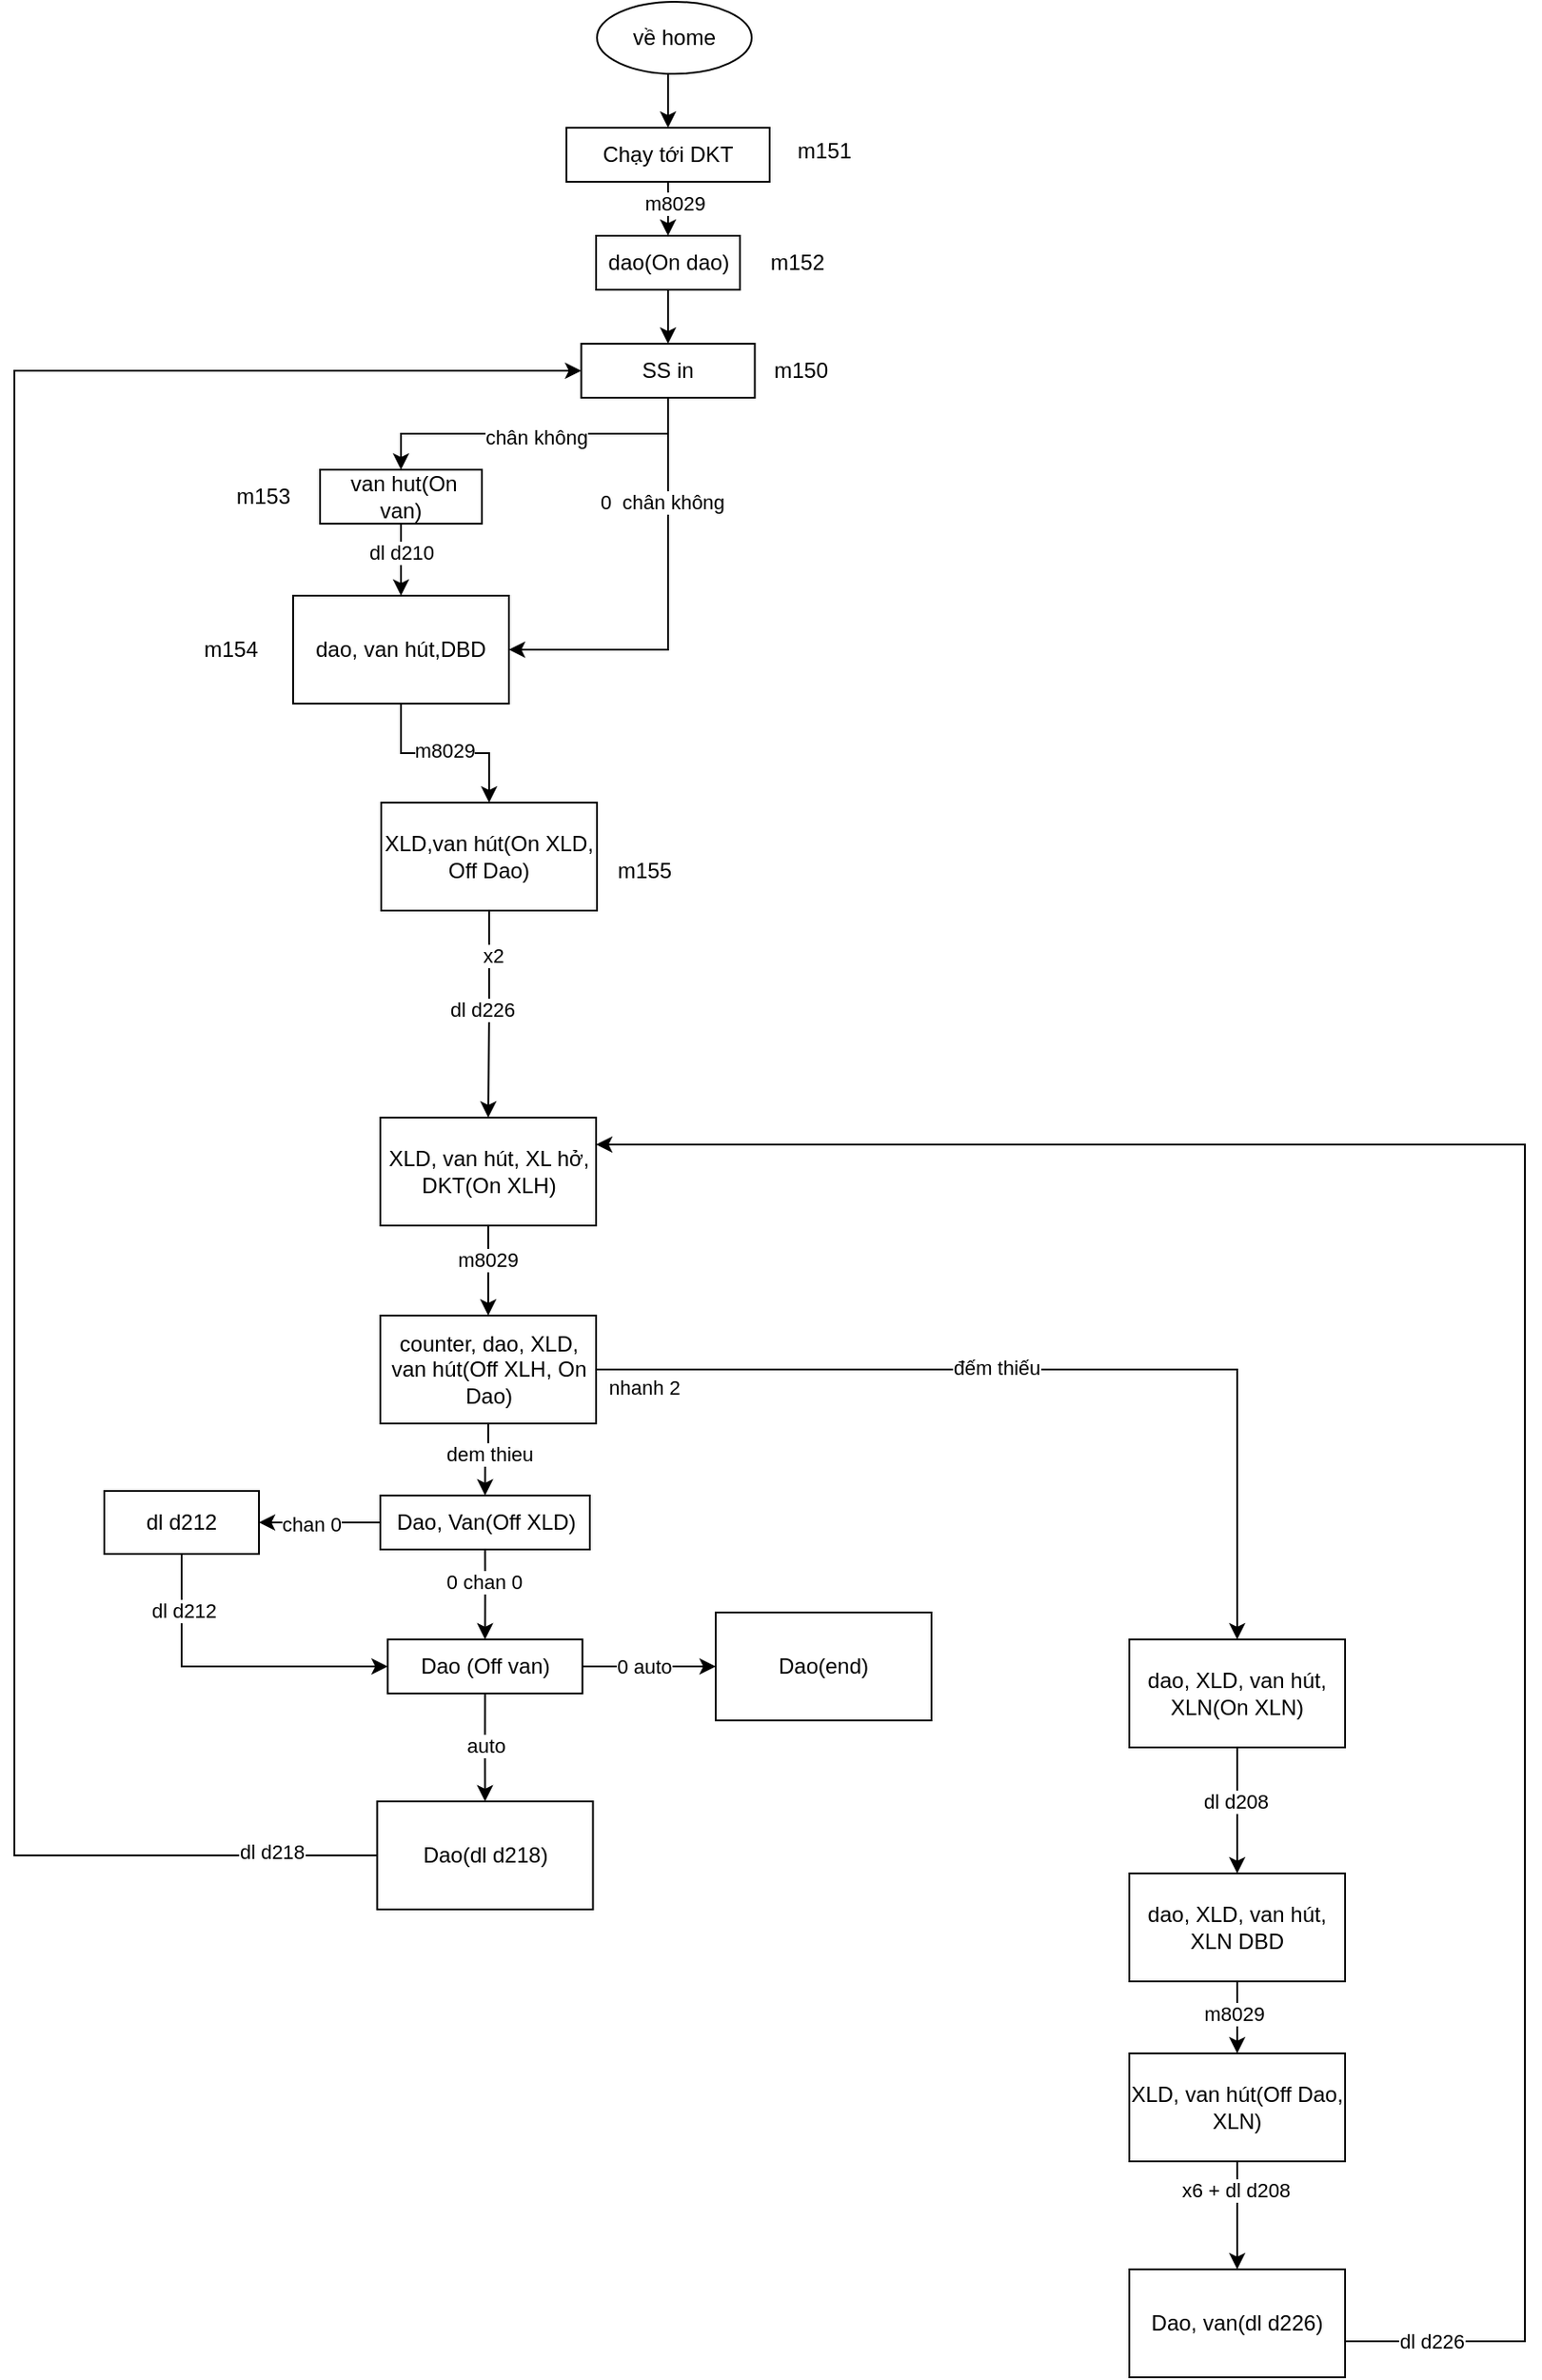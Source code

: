 <mxfile version="22.1.21" type="github">
  <diagram name="Trang-1" id="kp891w1mlpmKAhkwXl1S">
    <mxGraphModel dx="1740" dy="454" grid="1" gridSize="10" guides="1" tooltips="1" connect="1" arrows="1" fold="1" page="1" pageScale="1" pageWidth="827" pageHeight="1169" math="0" shadow="0">
      <root>
        <mxCell id="0" />
        <mxCell id="1" parent="0" />
        <mxCell id="im__YNONFGmedxCCDfSG-3" style="edgeStyle=orthogonalEdgeStyle;rounded=0;orthogonalLoop=1;jettySize=auto;html=1;exitX=0.5;exitY=1;exitDx=0;exitDy=0;entryX=0.5;entryY=0;entryDx=0;entryDy=0;" parent="1" source="im__YNONFGmedxCCDfSG-1" target="im__YNONFGmedxCCDfSG-2" edge="1">
          <mxGeometry relative="1" as="geometry" />
        </mxCell>
        <mxCell id="im__YNONFGmedxCCDfSG-1" value="về home" style="ellipse;whiteSpace=wrap;html=1;" parent="1" vertex="1">
          <mxGeometry x="294" y="140" width="86" height="40" as="geometry" />
        </mxCell>
        <mxCell id="im__YNONFGmedxCCDfSG-5" style="edgeStyle=orthogonalEdgeStyle;rounded=0;orthogonalLoop=1;jettySize=auto;html=1;exitX=0.5;exitY=1;exitDx=0;exitDy=0;entryX=0.5;entryY=0;entryDx=0;entryDy=0;" parent="1" source="im__YNONFGmedxCCDfSG-2" target="im__YNONFGmedxCCDfSG-4" edge="1">
          <mxGeometry relative="1" as="geometry" />
        </mxCell>
        <mxCell id="fYEVkzBCLe9LJyRCvu0--14" value="m8029" style="edgeLabel;html=1;align=center;verticalAlign=middle;resizable=0;points=[];" parent="im__YNONFGmedxCCDfSG-5" vertex="1" connectable="0">
          <mxGeometry x="-0.194" y="3" relative="1" as="geometry">
            <mxPoint as="offset" />
          </mxGeometry>
        </mxCell>
        <mxCell id="im__YNONFGmedxCCDfSG-2" value="Chạy tới DKT" style="whiteSpace=wrap;html=1;" parent="1" vertex="1">
          <mxGeometry x="277" y="210" width="113" height="30" as="geometry" />
        </mxCell>
        <mxCell id="im__YNONFGmedxCCDfSG-7" style="edgeStyle=orthogonalEdgeStyle;rounded=0;orthogonalLoop=1;jettySize=auto;html=1;exitX=0.5;exitY=1;exitDx=0;exitDy=0;entryX=0.5;entryY=0;entryDx=0;entryDy=0;" parent="1" source="im__YNONFGmedxCCDfSG-4" target="im__YNONFGmedxCCDfSG-6" edge="1">
          <mxGeometry relative="1" as="geometry" />
        </mxCell>
        <mxCell id="im__YNONFGmedxCCDfSG-4" value="dao(On dao)" style="whiteSpace=wrap;html=1;" parent="1" vertex="1">
          <mxGeometry x="293.5" y="270" width="80" height="30" as="geometry" />
        </mxCell>
        <mxCell id="im__YNONFGmedxCCDfSG-9" style="edgeStyle=orthogonalEdgeStyle;rounded=0;orthogonalLoop=1;jettySize=auto;html=1;exitX=0.5;exitY=1;exitDx=0;exitDy=0;entryX=0.5;entryY=0;entryDx=0;entryDy=0;" parent="1" source="im__YNONFGmedxCCDfSG-6" target="im__YNONFGmedxCCDfSG-8" edge="1">
          <mxGeometry relative="1" as="geometry" />
        </mxCell>
        <mxCell id="im__YNONFGmedxCCDfSG-12" value="chân không" style="edgeLabel;html=1;align=center;verticalAlign=middle;resizable=0;points=[];" parent="im__YNONFGmedxCCDfSG-9" vertex="1" connectable="0">
          <mxGeometry x="-0.01" y="2" relative="1" as="geometry">
            <mxPoint as="offset" />
          </mxGeometry>
        </mxCell>
        <mxCell id="im__YNONFGmedxCCDfSG-17" style="edgeStyle=orthogonalEdgeStyle;rounded=0;orthogonalLoop=1;jettySize=auto;html=1;exitX=0.5;exitY=1;exitDx=0;exitDy=0;" parent="1" source="im__YNONFGmedxCCDfSG-6" target="im__YNONFGmedxCCDfSG-14" edge="1">
          <mxGeometry relative="1" as="geometry">
            <Array as="points">
              <mxPoint x="333" y="500" />
            </Array>
          </mxGeometry>
        </mxCell>
        <mxCell id="im__YNONFGmedxCCDfSG-18" value="0&amp;nbsp; chân không" style="edgeLabel;html=1;align=center;verticalAlign=middle;resizable=0;points=[];" parent="im__YNONFGmedxCCDfSG-17" vertex="1" connectable="0">
          <mxGeometry x="-0.491" y="-4" relative="1" as="geometry">
            <mxPoint as="offset" />
          </mxGeometry>
        </mxCell>
        <mxCell id="im__YNONFGmedxCCDfSG-6" value="SS in" style="whiteSpace=wrap;html=1;" parent="1" vertex="1">
          <mxGeometry x="285.25" y="330" width="96.5" height="30" as="geometry" />
        </mxCell>
        <mxCell id="im__YNONFGmedxCCDfSG-15" style="edgeStyle=orthogonalEdgeStyle;rounded=0;orthogonalLoop=1;jettySize=auto;html=1;exitX=0.5;exitY=1;exitDx=0;exitDy=0;entryX=0.5;entryY=0;entryDx=0;entryDy=0;" parent="1" source="im__YNONFGmedxCCDfSG-8" target="im__YNONFGmedxCCDfSG-14" edge="1">
          <mxGeometry relative="1" as="geometry" />
        </mxCell>
        <mxCell id="im__YNONFGmedxCCDfSG-16" value="dl d210" style="edgeLabel;html=1;align=center;verticalAlign=middle;resizable=0;points=[];" parent="im__YNONFGmedxCCDfSG-15" vertex="1" connectable="0">
          <mxGeometry x="-0.2" relative="1" as="geometry">
            <mxPoint as="offset" />
          </mxGeometry>
        </mxCell>
        <mxCell id="im__YNONFGmedxCCDfSG-8" value="&amp;nbsp;van hut(On van)" style="whiteSpace=wrap;html=1;" parent="1" vertex="1">
          <mxGeometry x="140" y="400" width="90" height="30" as="geometry" />
        </mxCell>
        <mxCell id="im__YNONFGmedxCCDfSG-20" style="edgeStyle=orthogonalEdgeStyle;rounded=0;orthogonalLoop=1;jettySize=auto;html=1;exitX=0.5;exitY=1;exitDx=0;exitDy=0;entryX=0.5;entryY=0;entryDx=0;entryDy=0;" parent="1" source="im__YNONFGmedxCCDfSG-14" target="im__YNONFGmedxCCDfSG-19" edge="1">
          <mxGeometry relative="1" as="geometry" />
        </mxCell>
        <mxCell id="im__YNONFGmedxCCDfSG-21" value="m8029" style="edgeLabel;html=1;align=center;verticalAlign=middle;resizable=0;points=[];" parent="im__YNONFGmedxCCDfSG-20" vertex="1" connectable="0">
          <mxGeometry x="-0.006" y="2" relative="1" as="geometry">
            <mxPoint as="offset" />
          </mxGeometry>
        </mxCell>
        <mxCell id="im__YNONFGmedxCCDfSG-14" value="dao, van hút,DBD" style="whiteSpace=wrap;html=1;" parent="1" vertex="1">
          <mxGeometry x="125" y="470" width="120" height="60" as="geometry" />
        </mxCell>
        <mxCell id="64FWFcaxBZqIxeeoDObo-25" style="edgeStyle=orthogonalEdgeStyle;rounded=0;orthogonalLoop=1;jettySize=auto;html=1;exitX=0.5;exitY=1;exitDx=0;exitDy=0;entryX=0.5;entryY=0;entryDx=0;entryDy=0;" parent="1" source="im__YNONFGmedxCCDfSG-19" target="im__YNONFGmedxCCDfSG-25" edge="1">
          <mxGeometry relative="1" as="geometry" />
        </mxCell>
        <mxCell id="64FWFcaxBZqIxeeoDObo-26" value="x2" style="edgeLabel;html=1;align=center;verticalAlign=middle;resizable=0;points=[];" parent="64FWFcaxBZqIxeeoDObo-25" vertex="1" connectable="0">
          <mxGeometry x="-0.776" y="2" relative="1" as="geometry">
            <mxPoint y="12" as="offset" />
          </mxGeometry>
        </mxCell>
        <mxCell id="64FWFcaxBZqIxeeoDObo-27" value="dl d226" style="edgeLabel;html=1;align=center;verticalAlign=middle;resizable=0;points=[];" parent="64FWFcaxBZqIxeeoDObo-25" vertex="1" connectable="0">
          <mxGeometry x="-0.479" y="-1" relative="1" as="geometry">
            <mxPoint x="-3" y="25" as="offset" />
          </mxGeometry>
        </mxCell>
        <mxCell id="im__YNONFGmedxCCDfSG-19" value="XLD,van hút(On XLD, Off Dao)" style="whiteSpace=wrap;html=1;" parent="1" vertex="1">
          <mxGeometry x="174" y="585" width="120" height="60" as="geometry" />
        </mxCell>
        <mxCell id="im__YNONFGmedxCCDfSG-35" style="edgeStyle=orthogonalEdgeStyle;rounded=0;orthogonalLoop=1;jettySize=auto;html=1;exitX=0.5;exitY=1;exitDx=0;exitDy=0;entryX=0.5;entryY=0;entryDx=0;entryDy=0;" parent="1" source="im__YNONFGmedxCCDfSG-25" target="im__YNONFGmedxCCDfSG-34" edge="1">
          <mxGeometry relative="1" as="geometry" />
        </mxCell>
        <mxCell id="im__YNONFGmedxCCDfSG-36" value="m8029" style="edgeLabel;html=1;align=center;verticalAlign=middle;resizable=0;points=[];" parent="im__YNONFGmedxCCDfSG-35" vertex="1" connectable="0">
          <mxGeometry x="-0.24" y="-1" relative="1" as="geometry">
            <mxPoint as="offset" />
          </mxGeometry>
        </mxCell>
        <mxCell id="im__YNONFGmedxCCDfSG-25" value="XLD, van hút, XL hở, DKT(On XLH)" style="whiteSpace=wrap;html=1;" parent="1" vertex="1">
          <mxGeometry x="173.5" y="760" width="120" height="60" as="geometry" />
        </mxCell>
        <mxCell id="sRdTrmRnwQMM6a8bkQbD-5" style="edgeStyle=orthogonalEdgeStyle;rounded=0;orthogonalLoop=1;jettySize=auto;html=1;exitX=1;exitY=0.5;exitDx=0;exitDy=0;entryX=0.5;entryY=0;entryDx=0;entryDy=0;" parent="1" source="im__YNONFGmedxCCDfSG-34" target="sRdTrmRnwQMM6a8bkQbD-4" edge="1">
          <mxGeometry relative="1" as="geometry" />
        </mxCell>
        <mxCell id="sRdTrmRnwQMM6a8bkQbD-6" value="đếm thiếu" style="edgeLabel;html=1;align=center;verticalAlign=middle;resizable=0;points=[];" parent="sRdTrmRnwQMM6a8bkQbD-5" vertex="1" connectable="0">
          <mxGeometry x="-0.121" y="1" relative="1" as="geometry">
            <mxPoint as="offset" />
          </mxGeometry>
        </mxCell>
        <mxCell id="fYEVkzBCLe9LJyRCvu0--17" value="nhanh 2" style="edgeLabel;html=1;align=center;verticalAlign=middle;resizable=0;points=[];" parent="sRdTrmRnwQMM6a8bkQbD-5" vertex="1" connectable="0">
          <mxGeometry x="0.204" relative="1" as="geometry">
            <mxPoint x="-279" y="10" as="offset" />
          </mxGeometry>
        </mxCell>
        <mxCell id="P4S6WRVzqaJMqRuNfIUs-16" style="edgeStyle=orthogonalEdgeStyle;rounded=0;orthogonalLoop=1;jettySize=auto;html=1;exitX=0.5;exitY=1;exitDx=0;exitDy=0;entryX=0.5;entryY=0;entryDx=0;entryDy=0;" edge="1" parent="1" source="im__YNONFGmedxCCDfSG-34" target="P4S6WRVzqaJMqRuNfIUs-15">
          <mxGeometry relative="1" as="geometry" />
        </mxCell>
        <mxCell id="P4S6WRVzqaJMqRuNfIUs-18" value="dem thieu" style="edgeLabel;html=1;align=center;verticalAlign=middle;resizable=0;points=[];" vertex="1" connectable="0" parent="P4S6WRVzqaJMqRuNfIUs-16">
          <mxGeometry x="-0.183" relative="1" as="geometry">
            <mxPoint as="offset" />
          </mxGeometry>
        </mxCell>
        <mxCell id="im__YNONFGmedxCCDfSG-34" value="counter, dao, XLD, van hút(Off XLH, On Dao)" style="whiteSpace=wrap;html=1;" parent="1" vertex="1">
          <mxGeometry x="173.5" y="870" width="120" height="60" as="geometry" />
        </mxCell>
        <mxCell id="im__YNONFGmedxCCDfSG-50" style="edgeStyle=orthogonalEdgeStyle;rounded=0;orthogonalLoop=1;jettySize=auto;html=1;exitX=0;exitY=0.5;exitDx=0;exitDy=0;entryX=0;entryY=0.5;entryDx=0;entryDy=0;" parent="1" source="fYEVkzBCLe9LJyRCvu0--4" target="im__YNONFGmedxCCDfSG-6" edge="1">
          <mxGeometry relative="1" as="geometry">
            <Array as="points">
              <mxPoint x="-30" y="1170" />
              <mxPoint x="-30" y="345" />
            </Array>
            <mxPoint x="107.5" y="1200" as="sourcePoint" />
          </mxGeometry>
        </mxCell>
        <mxCell id="64FWFcaxBZqIxeeoDObo-32" value="dl d218" style="edgeLabel;html=1;align=center;verticalAlign=middle;resizable=0;points=[];" parent="im__YNONFGmedxCCDfSG-50" vertex="1" connectable="0">
          <mxGeometry x="-0.912" y="-2" relative="1" as="geometry">
            <mxPoint as="offset" />
          </mxGeometry>
        </mxCell>
        <mxCell id="sRdTrmRnwQMM6a8bkQbD-10" style="edgeStyle=orthogonalEdgeStyle;rounded=0;orthogonalLoop=1;jettySize=auto;html=1;exitX=0.5;exitY=1;exitDx=0;exitDy=0;entryX=0.5;entryY=0;entryDx=0;entryDy=0;" parent="1" source="sRdTrmRnwQMM6a8bkQbD-4" target="sRdTrmRnwQMM6a8bkQbD-9" edge="1">
          <mxGeometry relative="1" as="geometry" />
        </mxCell>
        <mxCell id="sRdTrmRnwQMM6a8bkQbD-11" value="dl d208" style="edgeLabel;html=1;align=center;verticalAlign=middle;resizable=0;points=[];" parent="sRdTrmRnwQMM6a8bkQbD-10" vertex="1" connectable="0">
          <mxGeometry x="-0.149" y="-1" relative="1" as="geometry">
            <mxPoint as="offset" />
          </mxGeometry>
        </mxCell>
        <mxCell id="sRdTrmRnwQMM6a8bkQbD-4" value="dao, XLD, van hút, XLN(On XLN)" style="whiteSpace=wrap;html=1;" parent="1" vertex="1">
          <mxGeometry x="590" y="1050" width="120" height="60" as="geometry" />
        </mxCell>
        <mxCell id="sRdTrmRnwQMM6a8bkQbD-14" style="edgeStyle=orthogonalEdgeStyle;rounded=0;orthogonalLoop=1;jettySize=auto;html=1;exitX=0.5;exitY=1;exitDx=0;exitDy=0;" parent="1" source="sRdTrmRnwQMM6a8bkQbD-9" target="sRdTrmRnwQMM6a8bkQbD-13" edge="1">
          <mxGeometry relative="1" as="geometry" />
        </mxCell>
        <mxCell id="sRdTrmRnwQMM6a8bkQbD-15" value="m8029" style="edgeLabel;html=1;align=center;verticalAlign=middle;resizable=0;points=[];" parent="sRdTrmRnwQMM6a8bkQbD-14" vertex="1" connectable="0">
          <mxGeometry x="-0.11" y="-2" relative="1" as="geometry">
            <mxPoint as="offset" />
          </mxGeometry>
        </mxCell>
        <mxCell id="sRdTrmRnwQMM6a8bkQbD-9" value="dao, XLD, van hút, XLN DBD" style="whiteSpace=wrap;html=1;" parent="1" vertex="1">
          <mxGeometry x="590" y="1180" width="120" height="60" as="geometry" />
        </mxCell>
        <mxCell id="fYEVkzBCLe9LJyRCvu0--1" style="edgeStyle=orthogonalEdgeStyle;rounded=0;orthogonalLoop=1;jettySize=auto;html=1;exitX=0.5;exitY=1;exitDx=0;exitDy=0;entryX=0.5;entryY=0;entryDx=0;entryDy=0;" parent="1" source="sRdTrmRnwQMM6a8bkQbD-13" target="sRdTrmRnwQMM6a8bkQbD-23" edge="1">
          <mxGeometry relative="1" as="geometry" />
        </mxCell>
        <mxCell id="64FWFcaxBZqIxeeoDObo-30" value="x6 + dl d208" style="edgeLabel;html=1;align=center;verticalAlign=middle;resizable=0;points=[];" parent="fYEVkzBCLe9LJyRCvu0--1" vertex="1" connectable="0">
          <mxGeometry x="-0.486" y="-1" relative="1" as="geometry">
            <mxPoint as="offset" />
          </mxGeometry>
        </mxCell>
        <mxCell id="sRdTrmRnwQMM6a8bkQbD-13" value="XLD, van hút(Off Dao, XLN)" style="whiteSpace=wrap;html=1;" parent="1" vertex="1">
          <mxGeometry x="590" y="1280" width="120" height="60" as="geometry" />
        </mxCell>
        <mxCell id="sRdTrmRnwQMM6a8bkQbD-33" style="edgeStyle=orthogonalEdgeStyle;rounded=0;orthogonalLoop=1;jettySize=auto;html=1;exitX=1;exitY=0.5;exitDx=0;exitDy=0;entryX=1;entryY=0.25;entryDx=0;entryDy=0;" parent="1" source="sRdTrmRnwQMM6a8bkQbD-23" target="im__YNONFGmedxCCDfSG-25" edge="1">
          <mxGeometry relative="1" as="geometry">
            <Array as="points">
              <mxPoint x="710" y="1440" />
              <mxPoint x="810" y="1440" />
              <mxPoint x="810" y="775" />
            </Array>
          </mxGeometry>
        </mxCell>
        <mxCell id="64FWFcaxBZqIxeeoDObo-31" value="dl d226" style="edgeLabel;html=1;align=center;verticalAlign=middle;resizable=0;points=[];" parent="sRdTrmRnwQMM6a8bkQbD-33" vertex="1" connectable="0">
          <mxGeometry x="-0.944" y="-4" relative="1" as="geometry">
            <mxPoint x="22" y="-4" as="offset" />
          </mxGeometry>
        </mxCell>
        <mxCell id="sRdTrmRnwQMM6a8bkQbD-23" value="Dao, van(dl d226)" style="whiteSpace=wrap;html=1;" parent="1" vertex="1">
          <mxGeometry x="590" y="1400" width="120" height="60" as="geometry" />
        </mxCell>
        <mxCell id="fYEVkzBCLe9LJyRCvu0--4" value="Dao(dl d218)" style="whiteSpace=wrap;html=1;" parent="1" vertex="1">
          <mxGeometry x="171.75" y="1140" width="120" height="60" as="geometry" />
        </mxCell>
        <mxCell id="fYEVkzBCLe9LJyRCvu0--8" value="Dao(end)" style="whiteSpace=wrap;html=1;" parent="1" vertex="1">
          <mxGeometry x="360" y="1035" width="120" height="60" as="geometry" />
        </mxCell>
        <mxCell id="64FWFcaxBZqIxeeoDObo-20" value="m152" style="text;html=1;align=center;verticalAlign=middle;resizable=0;points=[];autosize=1;strokeColor=none;fillColor=none;" parent="1" vertex="1">
          <mxGeometry x="380" y="270" width="50" height="30" as="geometry" />
        </mxCell>
        <mxCell id="64FWFcaxBZqIxeeoDObo-21" value="m151" style="text;html=1;align=center;verticalAlign=middle;resizable=0;points=[];autosize=1;strokeColor=none;fillColor=none;" parent="1" vertex="1">
          <mxGeometry x="395" y="208" width="50" height="30" as="geometry" />
        </mxCell>
        <mxCell id="64FWFcaxBZqIxeeoDObo-22" value="m150" style="text;html=1;align=center;verticalAlign=middle;resizable=0;points=[];autosize=1;strokeColor=none;fillColor=none;" parent="1" vertex="1">
          <mxGeometry x="381.75" y="330" width="50" height="30" as="geometry" />
        </mxCell>
        <mxCell id="64FWFcaxBZqIxeeoDObo-23" value="m153" style="text;html=1;align=center;verticalAlign=middle;resizable=0;points=[];autosize=1;strokeColor=none;fillColor=none;" parent="1" vertex="1">
          <mxGeometry x="82.5" y="400" width="50" height="30" as="geometry" />
        </mxCell>
        <mxCell id="64FWFcaxBZqIxeeoDObo-24" value="m154" style="text;html=1;align=center;verticalAlign=middle;resizable=0;points=[];autosize=1;strokeColor=none;fillColor=none;" parent="1" vertex="1">
          <mxGeometry x="65" y="485" width="50" height="30" as="geometry" />
        </mxCell>
        <mxCell id="64FWFcaxBZqIxeeoDObo-28" value="m155" style="text;html=1;align=center;verticalAlign=middle;resizable=0;points=[];autosize=1;strokeColor=none;fillColor=none;" parent="1" vertex="1">
          <mxGeometry x="295" y="608" width="50" height="30" as="geometry" />
        </mxCell>
        <mxCell id="P4S6WRVzqaJMqRuNfIUs-24" style="edgeStyle=orthogonalEdgeStyle;rounded=0;orthogonalLoop=1;jettySize=auto;html=1;exitX=0;exitY=0.5;exitDx=0;exitDy=0;entryX=1;entryY=0.5;entryDx=0;entryDy=0;" edge="1" parent="1" source="P4S6WRVzqaJMqRuNfIUs-15" target="P4S6WRVzqaJMqRuNfIUs-21">
          <mxGeometry relative="1" as="geometry" />
        </mxCell>
        <mxCell id="P4S6WRVzqaJMqRuNfIUs-25" value="chan 0" style="edgeLabel;html=1;align=center;verticalAlign=middle;resizable=0;points=[];" vertex="1" connectable="0" parent="P4S6WRVzqaJMqRuNfIUs-24">
          <mxGeometry x="0.159" y="1" relative="1" as="geometry">
            <mxPoint as="offset" />
          </mxGeometry>
        </mxCell>
        <mxCell id="P4S6WRVzqaJMqRuNfIUs-33" style="edgeStyle=orthogonalEdgeStyle;rounded=0;orthogonalLoop=1;jettySize=auto;html=1;exitX=0.5;exitY=1;exitDx=0;exitDy=0;entryX=0.5;entryY=0;entryDx=0;entryDy=0;" edge="1" parent="1" source="P4S6WRVzqaJMqRuNfIUs-15" target="P4S6WRVzqaJMqRuNfIUs-26">
          <mxGeometry relative="1" as="geometry" />
        </mxCell>
        <mxCell id="P4S6WRVzqaJMqRuNfIUs-34" value="0 chan 0" style="edgeLabel;html=1;align=center;verticalAlign=middle;resizable=0;points=[];" vertex="1" connectable="0" parent="P4S6WRVzqaJMqRuNfIUs-33">
          <mxGeometry x="-0.274" y="-1" relative="1" as="geometry">
            <mxPoint as="offset" />
          </mxGeometry>
        </mxCell>
        <mxCell id="P4S6WRVzqaJMqRuNfIUs-15" value="Dao, Van(Off XLD)" style="whiteSpace=wrap;html=1;" vertex="1" parent="1">
          <mxGeometry x="173.5" y="970" width="116.5" height="30" as="geometry" />
        </mxCell>
        <mxCell id="P4S6WRVzqaJMqRuNfIUs-27" style="edgeStyle=orthogonalEdgeStyle;rounded=0;orthogonalLoop=1;jettySize=auto;html=1;exitX=0.5;exitY=1;exitDx=0;exitDy=0;entryX=0;entryY=0.5;entryDx=0;entryDy=0;" edge="1" parent="1" source="P4S6WRVzqaJMqRuNfIUs-21" target="P4S6WRVzqaJMqRuNfIUs-26">
          <mxGeometry relative="1" as="geometry" />
        </mxCell>
        <mxCell id="P4S6WRVzqaJMqRuNfIUs-32" value="dl d212" style="edgeLabel;html=1;align=center;verticalAlign=middle;resizable=0;points=[];" vertex="1" connectable="0" parent="P4S6WRVzqaJMqRuNfIUs-27">
          <mxGeometry x="-0.646" y="1" relative="1" as="geometry">
            <mxPoint as="offset" />
          </mxGeometry>
        </mxCell>
        <mxCell id="P4S6WRVzqaJMqRuNfIUs-21" value="dl d212" style="whiteSpace=wrap;html=1;" vertex="1" parent="1">
          <mxGeometry x="20" y="967.5" width="86" height="35" as="geometry" />
        </mxCell>
        <mxCell id="P4S6WRVzqaJMqRuNfIUs-28" style="edgeStyle=orthogonalEdgeStyle;rounded=0;orthogonalLoop=1;jettySize=auto;html=1;exitX=0.5;exitY=1;exitDx=0;exitDy=0;entryX=0.5;entryY=0;entryDx=0;entryDy=0;" edge="1" parent="1" source="P4S6WRVzqaJMqRuNfIUs-26" target="fYEVkzBCLe9LJyRCvu0--4">
          <mxGeometry relative="1" as="geometry" />
        </mxCell>
        <mxCell id="P4S6WRVzqaJMqRuNfIUs-29" value="auto" style="edgeLabel;html=1;align=center;verticalAlign=middle;resizable=0;points=[];" vertex="1" connectable="0" parent="P4S6WRVzqaJMqRuNfIUs-28">
          <mxGeometry x="-0.048" relative="1" as="geometry">
            <mxPoint as="offset" />
          </mxGeometry>
        </mxCell>
        <mxCell id="P4S6WRVzqaJMqRuNfIUs-30" style="edgeStyle=orthogonalEdgeStyle;rounded=0;orthogonalLoop=1;jettySize=auto;html=1;exitX=1;exitY=0.5;exitDx=0;exitDy=0;entryX=0;entryY=0.5;entryDx=0;entryDy=0;" edge="1" parent="1" source="P4S6WRVzqaJMqRuNfIUs-26" target="fYEVkzBCLe9LJyRCvu0--8">
          <mxGeometry relative="1" as="geometry" />
        </mxCell>
        <mxCell id="P4S6WRVzqaJMqRuNfIUs-31" value="0 auto" style="edgeLabel;html=1;align=center;verticalAlign=middle;resizable=0;points=[];" vertex="1" connectable="0" parent="P4S6WRVzqaJMqRuNfIUs-30">
          <mxGeometry x="-0.567" y="-4" relative="1" as="geometry">
            <mxPoint x="18" y="-4" as="offset" />
          </mxGeometry>
        </mxCell>
        <mxCell id="P4S6WRVzqaJMqRuNfIUs-26" value="Dao (Off van)" style="whiteSpace=wrap;html=1;" vertex="1" parent="1">
          <mxGeometry x="177.62" y="1050" width="108.25" height="30" as="geometry" />
        </mxCell>
      </root>
    </mxGraphModel>
  </diagram>
</mxfile>

